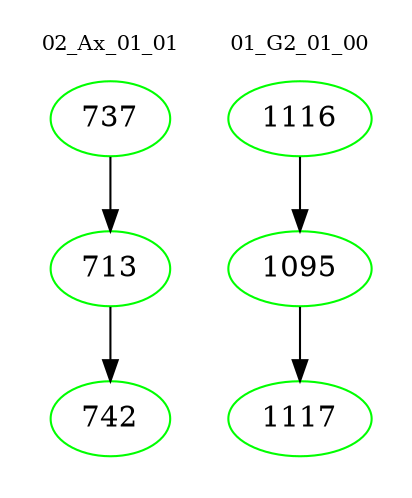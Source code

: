 digraph{
subgraph cluster_0 {
color = white
label = "02_Ax_01_01";
fontsize=10;
T0_737 [label="737", color="green"]
T0_737 -> T0_713 [color="black"]
T0_713 [label="713", color="green"]
T0_713 -> T0_742 [color="black"]
T0_742 [label="742", color="green"]
}
subgraph cluster_1 {
color = white
label = "01_G2_01_00";
fontsize=10;
T1_1116 [label="1116", color="green"]
T1_1116 -> T1_1095 [color="black"]
T1_1095 [label="1095", color="green"]
T1_1095 -> T1_1117 [color="black"]
T1_1117 [label="1117", color="green"]
}
}
